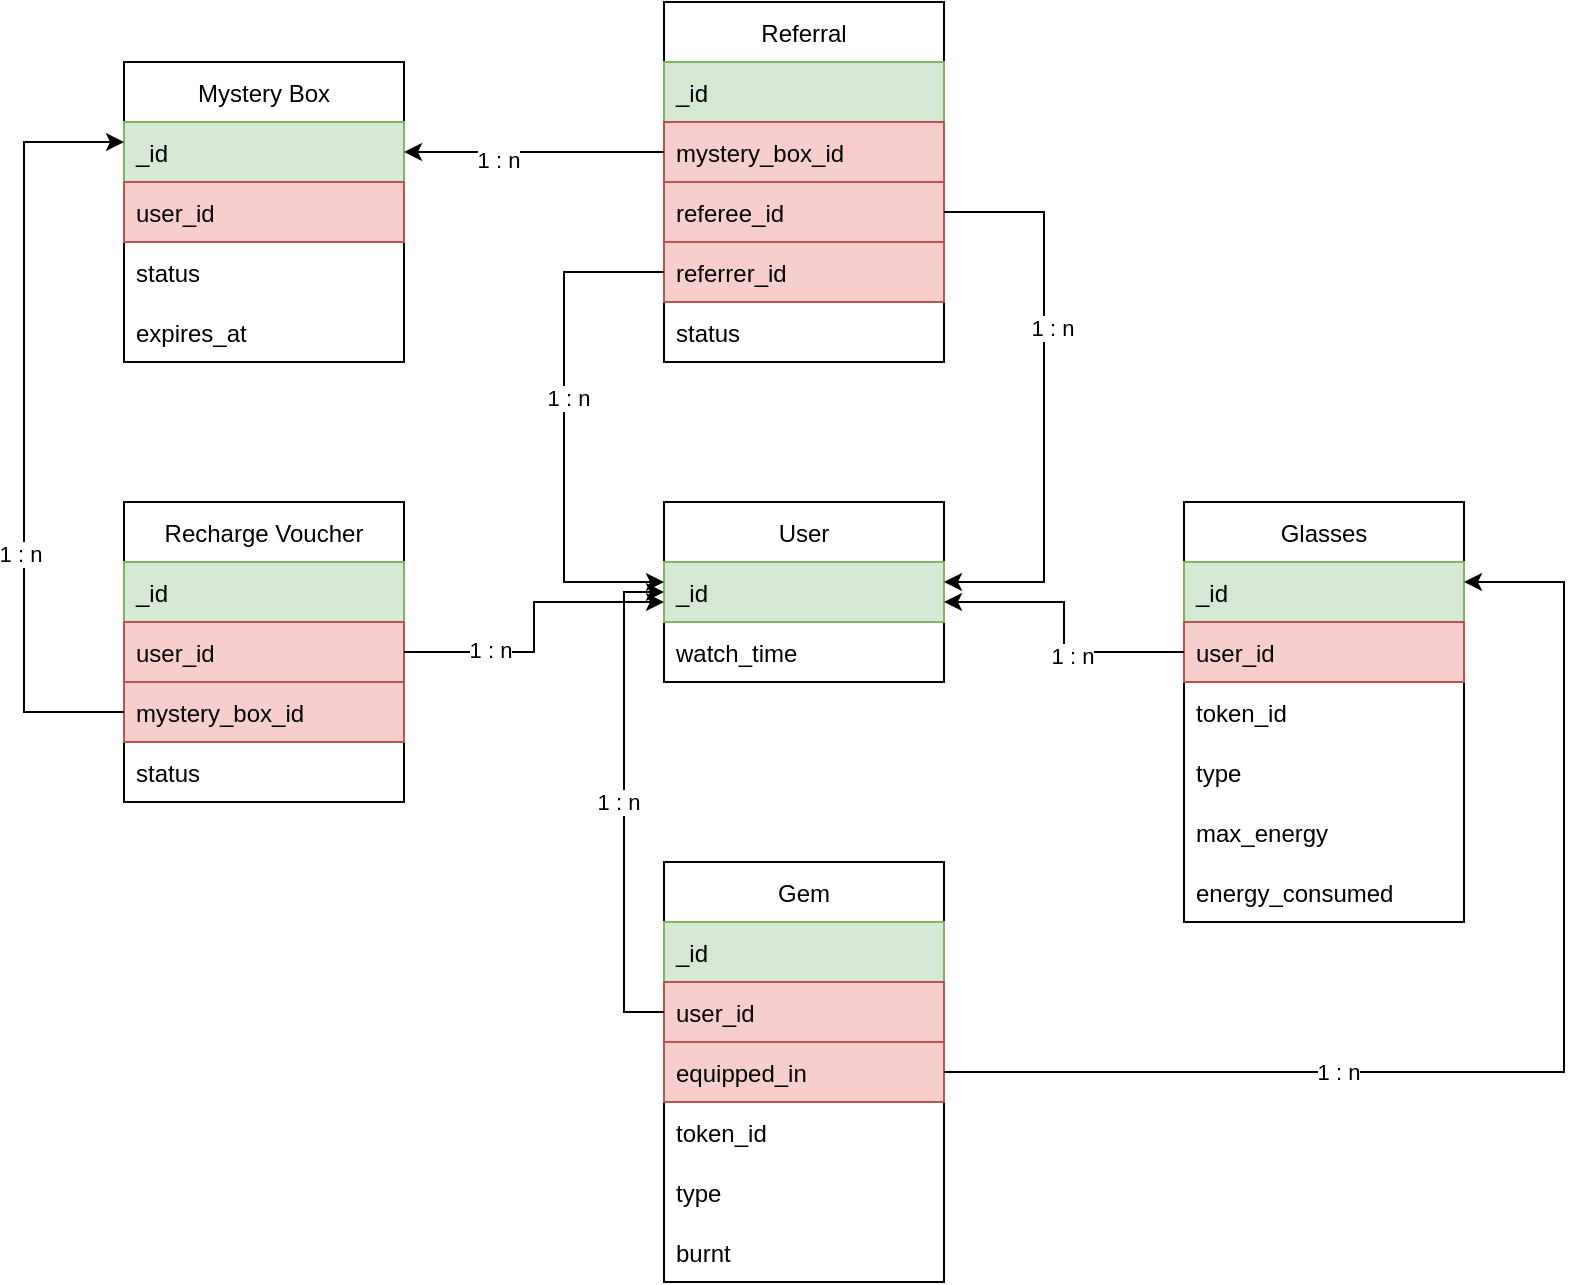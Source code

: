 <mxfile version="20.2.1" type="github">
  <diagram id="acP68zsj97dmY6Sf0IXW" name="Page-1">
    <mxGraphModel dx="648" dy="712" grid="1" gridSize="10" guides="1" tooltips="1" connect="1" arrows="1" fold="1" page="1" pageScale="1" pageWidth="827" pageHeight="1169" math="0" shadow="0">
      <root>
        <mxCell id="0" />
        <mxCell id="1" parent="0" />
        <mxCell id="Qq_VRPktxRhrN_NKrk4j-2" value="Mystery Box" style="swimlane;fontStyle=0;childLayout=stackLayout;horizontal=1;startSize=30;horizontalStack=0;resizeParent=1;resizeParentMax=0;resizeLast=0;collapsible=1;marginBottom=0;" vertex="1" parent="1">
          <mxGeometry x="1150" y="470" width="140" height="150" as="geometry">
            <mxRectangle x="1101" y="490" width="60" height="30" as="alternateBounds" />
          </mxGeometry>
        </mxCell>
        <mxCell id="Qq_VRPktxRhrN_NKrk4j-3" value="_id" style="text;strokeColor=#82b366;fillColor=#d5e8d4;align=left;verticalAlign=middle;spacingLeft=4;spacingRight=4;overflow=hidden;points=[[0,0.5],[1,0.5]];portConstraint=eastwest;rotatable=0;" vertex="1" parent="Qq_VRPktxRhrN_NKrk4j-2">
          <mxGeometry y="30" width="140" height="30" as="geometry" />
        </mxCell>
        <mxCell id="Qq_VRPktxRhrN_NKrk4j-6" value="user_id" style="text;strokeColor=#b85450;fillColor=#f8cecc;align=left;verticalAlign=middle;spacingLeft=4;spacingRight=4;overflow=hidden;points=[[0,0.5],[1,0.5]];portConstraint=eastwest;rotatable=0;" vertex="1" parent="Qq_VRPktxRhrN_NKrk4j-2">
          <mxGeometry y="60" width="140" height="30" as="geometry" />
        </mxCell>
        <mxCell id="Qq_VRPktxRhrN_NKrk4j-7" value="status" style="text;strokeColor=none;fillColor=none;align=left;verticalAlign=middle;spacingLeft=4;spacingRight=4;overflow=hidden;points=[[0,0.5],[1,0.5]];portConstraint=eastwest;rotatable=0;" vertex="1" parent="Qq_VRPktxRhrN_NKrk4j-2">
          <mxGeometry y="90" width="140" height="30" as="geometry" />
        </mxCell>
        <mxCell id="Qq_VRPktxRhrN_NKrk4j-8" value="expires_at" style="text;strokeColor=none;fillColor=none;align=left;verticalAlign=middle;spacingLeft=4;spacingRight=4;overflow=hidden;points=[[0,0.5],[1,0.5]];portConstraint=eastwest;rotatable=0;" vertex="1" parent="Qq_VRPktxRhrN_NKrk4j-2">
          <mxGeometry y="120" width="140" height="30" as="geometry" />
        </mxCell>
        <mxCell id="Qq_VRPktxRhrN_NKrk4j-9" value="Recharge Voucher" style="swimlane;fontStyle=0;childLayout=stackLayout;horizontal=1;startSize=30;horizontalStack=0;resizeParent=1;resizeParentMax=0;resizeLast=0;collapsible=1;marginBottom=0;" vertex="1" parent="1">
          <mxGeometry x="1150" y="690" width="140" height="150" as="geometry">
            <mxRectangle x="1101" y="490" width="60" height="30" as="alternateBounds" />
          </mxGeometry>
        </mxCell>
        <mxCell id="Qq_VRPktxRhrN_NKrk4j-10" value="_id" style="text;strokeColor=#82b366;fillColor=#d5e8d4;align=left;verticalAlign=middle;spacingLeft=4;spacingRight=4;overflow=hidden;points=[[0,0.5],[1,0.5]];portConstraint=eastwest;rotatable=0;" vertex="1" parent="Qq_VRPktxRhrN_NKrk4j-9">
          <mxGeometry y="30" width="140" height="30" as="geometry" />
        </mxCell>
        <mxCell id="Qq_VRPktxRhrN_NKrk4j-11" value="user_id" style="text;strokeColor=#b85450;fillColor=#f8cecc;align=left;verticalAlign=middle;spacingLeft=4;spacingRight=4;overflow=hidden;points=[[0,0.5],[1,0.5]];portConstraint=eastwest;rotatable=0;" vertex="1" parent="Qq_VRPktxRhrN_NKrk4j-9">
          <mxGeometry y="60" width="140" height="30" as="geometry" />
        </mxCell>
        <mxCell id="Qq_VRPktxRhrN_NKrk4j-12" value="mystery_box_id" style="text;strokeColor=#b85450;fillColor=#f8cecc;align=left;verticalAlign=middle;spacingLeft=4;spacingRight=4;overflow=hidden;points=[[0,0.5],[1,0.5]];portConstraint=eastwest;rotatable=0;" vertex="1" parent="Qq_VRPktxRhrN_NKrk4j-9">
          <mxGeometry y="90" width="140" height="30" as="geometry" />
        </mxCell>
        <mxCell id="Qq_VRPktxRhrN_NKrk4j-13" value="status" style="text;strokeColor=none;fillColor=none;align=left;verticalAlign=middle;spacingLeft=4;spacingRight=4;overflow=hidden;points=[[0,0.5],[1,0.5]];portConstraint=eastwest;rotatable=0;" vertex="1" parent="Qq_VRPktxRhrN_NKrk4j-9">
          <mxGeometry y="120" width="140" height="30" as="geometry" />
        </mxCell>
        <mxCell id="Qq_VRPktxRhrN_NKrk4j-14" value="Gem" style="swimlane;fontStyle=0;childLayout=stackLayout;horizontal=1;startSize=30;horizontalStack=0;resizeParent=1;resizeParentMax=0;resizeLast=0;collapsible=1;marginBottom=0;" vertex="1" parent="1">
          <mxGeometry x="1420" y="870" width="140" height="210" as="geometry">
            <mxRectangle x="1101" y="490" width="60" height="30" as="alternateBounds" />
          </mxGeometry>
        </mxCell>
        <mxCell id="Qq_VRPktxRhrN_NKrk4j-15" value="_id" style="text;strokeColor=#82b366;fillColor=#d5e8d4;align=left;verticalAlign=middle;spacingLeft=4;spacingRight=4;overflow=hidden;points=[[0,0.5],[1,0.5]];portConstraint=eastwest;rotatable=0;" vertex="1" parent="Qq_VRPktxRhrN_NKrk4j-14">
          <mxGeometry y="30" width="140" height="30" as="geometry" />
        </mxCell>
        <mxCell id="Qq_VRPktxRhrN_NKrk4j-16" value="user_id" style="text;strokeColor=#b85450;fillColor=#f8cecc;align=left;verticalAlign=middle;spacingLeft=4;spacingRight=4;overflow=hidden;points=[[0,0.5],[1,0.5]];portConstraint=eastwest;rotatable=0;" vertex="1" parent="Qq_VRPktxRhrN_NKrk4j-14">
          <mxGeometry y="60" width="140" height="30" as="geometry" />
        </mxCell>
        <mxCell id="Qq_VRPktxRhrN_NKrk4j-44" value="equipped_in" style="text;strokeColor=#b85450;fillColor=#f8cecc;align=left;verticalAlign=middle;spacingLeft=4;spacingRight=4;overflow=hidden;points=[[0,0.5],[1,0.5]];portConstraint=eastwest;rotatable=0;" vertex="1" parent="Qq_VRPktxRhrN_NKrk4j-14">
          <mxGeometry y="90" width="140" height="30" as="geometry" />
        </mxCell>
        <mxCell id="Qq_VRPktxRhrN_NKrk4j-17" value="token_id" style="text;strokeColor=none;fillColor=none;align=left;verticalAlign=middle;spacingLeft=4;spacingRight=4;overflow=hidden;points=[[0,0.5],[1,0.5]];portConstraint=eastwest;rotatable=0;" vertex="1" parent="Qq_VRPktxRhrN_NKrk4j-14">
          <mxGeometry y="120" width="140" height="30" as="geometry" />
        </mxCell>
        <mxCell id="Qq_VRPktxRhrN_NKrk4j-18" value="type" style="text;strokeColor=none;fillColor=none;align=left;verticalAlign=middle;spacingLeft=4;spacingRight=4;overflow=hidden;points=[[0,0.5],[1,0.5]];portConstraint=eastwest;rotatable=0;" vertex="1" parent="Qq_VRPktxRhrN_NKrk4j-14">
          <mxGeometry y="150" width="140" height="30" as="geometry" />
        </mxCell>
        <mxCell id="Qq_VRPktxRhrN_NKrk4j-49" value="burnt" style="text;strokeColor=none;fillColor=none;align=left;verticalAlign=middle;spacingLeft=4;spacingRight=4;overflow=hidden;points=[[0,0.5],[1,0.5]];portConstraint=eastwest;rotatable=0;" vertex="1" parent="Qq_VRPktxRhrN_NKrk4j-14">
          <mxGeometry y="180" width="140" height="30" as="geometry" />
        </mxCell>
        <mxCell id="Qq_VRPktxRhrN_NKrk4j-19" value="Glasses" style="swimlane;fontStyle=0;childLayout=stackLayout;horizontal=1;startSize=30;horizontalStack=0;resizeParent=1;resizeParentMax=0;resizeLast=0;collapsible=1;marginBottom=0;" vertex="1" parent="1">
          <mxGeometry x="1680" y="690" width="140" height="210" as="geometry">
            <mxRectangle x="1101" y="490" width="60" height="30" as="alternateBounds" />
          </mxGeometry>
        </mxCell>
        <mxCell id="Qq_VRPktxRhrN_NKrk4j-20" value="_id" style="text;strokeColor=#82b366;fillColor=#d5e8d4;align=left;verticalAlign=middle;spacingLeft=4;spacingRight=4;overflow=hidden;points=[[0,0.5],[1,0.5]];portConstraint=eastwest;rotatable=0;" vertex="1" parent="Qq_VRPktxRhrN_NKrk4j-19">
          <mxGeometry y="30" width="140" height="30" as="geometry" />
        </mxCell>
        <mxCell id="Qq_VRPktxRhrN_NKrk4j-21" value="user_id" style="text;strokeColor=#b85450;fillColor=#f8cecc;align=left;verticalAlign=middle;spacingLeft=4;spacingRight=4;overflow=hidden;points=[[0,0.5],[1,0.5]];portConstraint=eastwest;rotatable=0;" vertex="1" parent="Qq_VRPktxRhrN_NKrk4j-19">
          <mxGeometry y="60" width="140" height="30" as="geometry" />
        </mxCell>
        <mxCell id="Qq_VRPktxRhrN_NKrk4j-35" value="token_id" style="text;strokeColor=none;fillColor=none;align=left;verticalAlign=middle;spacingLeft=4;spacingRight=4;overflow=hidden;points=[[0,0.5],[1,0.5]];portConstraint=eastwest;rotatable=0;" vertex="1" parent="Qq_VRPktxRhrN_NKrk4j-19">
          <mxGeometry y="90" width="140" height="30" as="geometry" />
        </mxCell>
        <mxCell id="Qq_VRPktxRhrN_NKrk4j-36" value="type" style="text;strokeColor=none;fillColor=none;align=left;verticalAlign=middle;spacingLeft=4;spacingRight=4;overflow=hidden;points=[[0,0.5],[1,0.5]];portConstraint=eastwest;rotatable=0;" vertex="1" parent="Qq_VRPktxRhrN_NKrk4j-19">
          <mxGeometry y="120" width="140" height="30" as="geometry" />
        </mxCell>
        <mxCell id="Qq_VRPktxRhrN_NKrk4j-22" value="max_energy" style="text;strokeColor=none;fillColor=none;align=left;verticalAlign=middle;spacingLeft=4;spacingRight=4;overflow=hidden;points=[[0,0.5],[1,0.5]];portConstraint=eastwest;rotatable=0;" vertex="1" parent="Qq_VRPktxRhrN_NKrk4j-19">
          <mxGeometry y="150" width="140" height="30" as="geometry" />
        </mxCell>
        <mxCell id="Qq_VRPktxRhrN_NKrk4j-23" value="energy_consumed" style="text;strokeColor=none;fillColor=none;align=left;verticalAlign=middle;spacingLeft=4;spacingRight=4;overflow=hidden;points=[[0,0.5],[1,0.5]];portConstraint=eastwest;rotatable=0;" vertex="1" parent="Qq_VRPktxRhrN_NKrk4j-19">
          <mxGeometry y="180" width="140" height="30" as="geometry" />
        </mxCell>
        <mxCell id="Qq_VRPktxRhrN_NKrk4j-24" value="User" style="swimlane;fontStyle=0;childLayout=stackLayout;horizontal=1;startSize=30;horizontalStack=0;resizeParent=1;resizeParentMax=0;resizeLast=0;collapsible=1;marginBottom=0;" vertex="1" parent="1">
          <mxGeometry x="1420" y="690" width="140" height="90" as="geometry">
            <mxRectangle x="1101" y="490" width="60" height="30" as="alternateBounds" />
          </mxGeometry>
        </mxCell>
        <mxCell id="Qq_VRPktxRhrN_NKrk4j-25" value="_id" style="text;strokeColor=#82b366;fillColor=#d5e8d4;align=left;verticalAlign=middle;spacingLeft=4;spacingRight=4;overflow=hidden;points=[[0,0.5],[1,0.5]];portConstraint=eastwest;rotatable=0;" vertex="1" parent="Qq_VRPktxRhrN_NKrk4j-24">
          <mxGeometry y="30" width="140" height="30" as="geometry" />
        </mxCell>
        <mxCell id="Qq_VRPktxRhrN_NKrk4j-26" value="watch_time" style="text;strokeColor=none;fillColor=none;align=left;verticalAlign=middle;spacingLeft=4;spacingRight=4;overflow=hidden;points=[[0,0.5],[1,0.5]];portConstraint=eastwest;rotatable=0;" vertex="1" parent="Qq_VRPktxRhrN_NKrk4j-24">
          <mxGeometry y="60" width="140" height="30" as="geometry" />
        </mxCell>
        <mxCell id="Qq_VRPktxRhrN_NKrk4j-29" value="Referral" style="swimlane;fontStyle=0;childLayout=stackLayout;horizontal=1;startSize=30;horizontalStack=0;resizeParent=1;resizeParentMax=0;resizeLast=0;collapsible=1;marginBottom=0;" vertex="1" parent="1">
          <mxGeometry x="1420" y="440" width="140" height="180" as="geometry">
            <mxRectangle x="1101" y="490" width="60" height="30" as="alternateBounds" />
          </mxGeometry>
        </mxCell>
        <mxCell id="Qq_VRPktxRhrN_NKrk4j-30" value="_id" style="text;strokeColor=#82b366;fillColor=#d5e8d4;align=left;verticalAlign=middle;spacingLeft=4;spacingRight=4;overflow=hidden;points=[[0,0.5],[1,0.5]];portConstraint=eastwest;rotatable=0;" vertex="1" parent="Qq_VRPktxRhrN_NKrk4j-29">
          <mxGeometry y="30" width="140" height="30" as="geometry" />
        </mxCell>
        <mxCell id="Qq_VRPktxRhrN_NKrk4j-33" value="mystery_box_id" style="text;strokeColor=#b85450;fillColor=#f8cecc;align=left;verticalAlign=middle;spacingLeft=4;spacingRight=4;overflow=hidden;points=[[0,0.5],[1,0.5]];portConstraint=eastwest;rotatable=0;" vertex="1" parent="Qq_VRPktxRhrN_NKrk4j-29">
          <mxGeometry y="60" width="140" height="30" as="geometry" />
        </mxCell>
        <mxCell id="Qq_VRPktxRhrN_NKrk4j-32" value="referee_id" style="text;strokeColor=#b85450;fillColor=#f8cecc;align=left;verticalAlign=middle;spacingLeft=4;spacingRight=4;overflow=hidden;points=[[0,0.5],[1,0.5]];portConstraint=eastwest;rotatable=0;" vertex="1" parent="Qq_VRPktxRhrN_NKrk4j-29">
          <mxGeometry y="90" width="140" height="30" as="geometry" />
        </mxCell>
        <mxCell id="Qq_VRPktxRhrN_NKrk4j-31" value="referrer_id" style="text;strokeColor=#b85450;fillColor=#f8cecc;align=left;verticalAlign=middle;spacingLeft=4;spacingRight=4;overflow=hidden;points=[[0,0.5],[1,0.5]];portConstraint=eastwest;rotatable=0;" vertex="1" parent="Qq_VRPktxRhrN_NKrk4j-29">
          <mxGeometry y="120" width="140" height="30" as="geometry" />
        </mxCell>
        <mxCell id="Qq_VRPktxRhrN_NKrk4j-34" value="status" style="text;strokeColor=none;fillColor=none;align=left;verticalAlign=middle;spacingLeft=4;spacingRight=4;overflow=hidden;points=[[0,0.5],[1,0.5]];portConstraint=eastwest;rotatable=0;" vertex="1" parent="Qq_VRPktxRhrN_NKrk4j-29">
          <mxGeometry y="150" width="140" height="30" as="geometry" />
        </mxCell>
        <mxCell id="Qq_VRPktxRhrN_NKrk4j-38" style="edgeStyle=orthogonalEdgeStyle;rounded=0;orthogonalLoop=1;jettySize=auto;html=1;" edge="1" parent="1" source="Qq_VRPktxRhrN_NKrk4j-31" target="Qq_VRPktxRhrN_NKrk4j-25">
          <mxGeometry relative="1" as="geometry">
            <Array as="points">
              <mxPoint x="1370" y="575" />
              <mxPoint x="1370" y="730" />
            </Array>
          </mxGeometry>
        </mxCell>
        <mxCell id="Qq_VRPktxRhrN_NKrk4j-54" value="1 : n" style="edgeLabel;html=1;align=center;verticalAlign=middle;resizable=0;points=[];" vertex="1" connectable="0" parent="Qq_VRPktxRhrN_NKrk4j-38">
          <mxGeometry x="-0.119" y="2" relative="1" as="geometry">
            <mxPoint as="offset" />
          </mxGeometry>
        </mxCell>
        <mxCell id="Qq_VRPktxRhrN_NKrk4j-39" style="edgeStyle=orthogonalEdgeStyle;rounded=0;orthogonalLoop=1;jettySize=auto;html=1;" edge="1" parent="1" source="Qq_VRPktxRhrN_NKrk4j-32" target="Qq_VRPktxRhrN_NKrk4j-25">
          <mxGeometry relative="1" as="geometry">
            <Array as="points">
              <mxPoint x="1610" y="545" />
              <mxPoint x="1610" y="730" />
            </Array>
          </mxGeometry>
        </mxCell>
        <mxCell id="Qq_VRPktxRhrN_NKrk4j-53" value="1 : n" style="edgeLabel;html=1;align=center;verticalAlign=middle;resizable=0;points=[];" vertex="1" connectable="0" parent="Qq_VRPktxRhrN_NKrk4j-39">
          <mxGeometry x="-0.245" y="4" relative="1" as="geometry">
            <mxPoint as="offset" />
          </mxGeometry>
        </mxCell>
        <mxCell id="Qq_VRPktxRhrN_NKrk4j-40" style="edgeStyle=orthogonalEdgeStyle;rounded=0;orthogonalLoop=1;jettySize=auto;html=1;" edge="1" parent="1" source="Qq_VRPktxRhrN_NKrk4j-33" target="Qq_VRPktxRhrN_NKrk4j-3">
          <mxGeometry relative="1" as="geometry">
            <Array as="points" />
          </mxGeometry>
        </mxCell>
        <mxCell id="Qq_VRPktxRhrN_NKrk4j-52" value="1 : n" style="edgeLabel;html=1;align=center;verticalAlign=middle;resizable=0;points=[];" vertex="1" connectable="0" parent="Qq_VRPktxRhrN_NKrk4j-40">
          <mxGeometry x="0.277" y="4" relative="1" as="geometry">
            <mxPoint as="offset" />
          </mxGeometry>
        </mxCell>
        <mxCell id="Qq_VRPktxRhrN_NKrk4j-41" style="edgeStyle=orthogonalEdgeStyle;rounded=0;orthogonalLoop=1;jettySize=auto;html=1;" edge="1" parent="1" source="Qq_VRPktxRhrN_NKrk4j-21" target="Qq_VRPktxRhrN_NKrk4j-25">
          <mxGeometry relative="1" as="geometry">
            <Array as="points">
              <mxPoint x="1620" y="765" />
              <mxPoint x="1620" y="740" />
            </Array>
          </mxGeometry>
        </mxCell>
        <mxCell id="Qq_VRPktxRhrN_NKrk4j-56" value="1 : n" style="edgeLabel;html=1;align=center;verticalAlign=middle;resizable=0;points=[];" vertex="1" connectable="0" parent="Qq_VRPktxRhrN_NKrk4j-41">
          <mxGeometry x="-0.223" y="2" relative="1" as="geometry">
            <mxPoint as="offset" />
          </mxGeometry>
        </mxCell>
        <mxCell id="Qq_VRPktxRhrN_NKrk4j-42" style="edgeStyle=orthogonalEdgeStyle;rounded=0;orthogonalLoop=1;jettySize=auto;html=1;" edge="1" parent="1" source="Qq_VRPktxRhrN_NKrk4j-11" target="Qq_VRPktxRhrN_NKrk4j-25">
          <mxGeometry relative="1" as="geometry">
            <Array as="points">
              <mxPoint x="1355" y="765" />
              <mxPoint x="1355" y="740" />
            </Array>
          </mxGeometry>
        </mxCell>
        <mxCell id="Qq_VRPktxRhrN_NKrk4j-55" value="1 : n" style="edgeLabel;html=1;align=center;verticalAlign=middle;resizable=0;points=[];" vertex="1" connectable="0" parent="Qq_VRPktxRhrN_NKrk4j-42">
          <mxGeometry x="-0.445" y="1" relative="1" as="geometry">
            <mxPoint as="offset" />
          </mxGeometry>
        </mxCell>
        <mxCell id="Qq_VRPktxRhrN_NKrk4j-43" style="edgeStyle=orthogonalEdgeStyle;rounded=0;orthogonalLoop=1;jettySize=auto;html=1;" edge="1" parent="1" source="Qq_VRPktxRhrN_NKrk4j-16" target="Qq_VRPktxRhrN_NKrk4j-25">
          <mxGeometry relative="1" as="geometry">
            <Array as="points">
              <mxPoint x="1400" y="945" />
              <mxPoint x="1400" y="735" />
            </Array>
          </mxGeometry>
        </mxCell>
        <mxCell id="Qq_VRPktxRhrN_NKrk4j-50" value="1 : n" style="edgeLabel;html=1;align=center;verticalAlign=middle;resizable=0;points=[];" vertex="1" connectable="0" parent="Qq_VRPktxRhrN_NKrk4j-43">
          <mxGeometry x="0.001" y="3" relative="1" as="geometry">
            <mxPoint as="offset" />
          </mxGeometry>
        </mxCell>
        <mxCell id="Qq_VRPktxRhrN_NKrk4j-45" style="edgeStyle=orthogonalEdgeStyle;rounded=0;orthogonalLoop=1;jettySize=auto;html=1;" edge="1" parent="1" source="Qq_VRPktxRhrN_NKrk4j-44" target="Qq_VRPktxRhrN_NKrk4j-20">
          <mxGeometry relative="1" as="geometry">
            <Array as="points">
              <mxPoint x="1870" y="975" />
              <mxPoint x="1870" y="730" />
            </Array>
          </mxGeometry>
        </mxCell>
        <mxCell id="Qq_VRPktxRhrN_NKrk4j-48" value="1 : n" style="edgeLabel;html=1;align=center;verticalAlign=middle;resizable=0;points=[];" vertex="1" connectable="0" parent="Qq_VRPktxRhrN_NKrk4j-45">
          <mxGeometry x="-0.349" relative="1" as="geometry">
            <mxPoint as="offset" />
          </mxGeometry>
        </mxCell>
        <mxCell id="Qq_VRPktxRhrN_NKrk4j-46" style="edgeStyle=orthogonalEdgeStyle;rounded=0;orthogonalLoop=1;jettySize=auto;html=1;" edge="1" parent="1" source="Qq_VRPktxRhrN_NKrk4j-12" target="Qq_VRPktxRhrN_NKrk4j-3">
          <mxGeometry relative="1" as="geometry">
            <Array as="points">
              <mxPoint x="1100" y="795" />
              <mxPoint x="1100" y="510" />
            </Array>
          </mxGeometry>
        </mxCell>
        <mxCell id="Qq_VRPktxRhrN_NKrk4j-51" value="1 : n" style="edgeLabel;html=1;align=center;verticalAlign=middle;resizable=0;points=[];" vertex="1" connectable="0" parent="Qq_VRPktxRhrN_NKrk4j-46">
          <mxGeometry x="-0.33" y="2" relative="1" as="geometry">
            <mxPoint as="offset" />
          </mxGeometry>
        </mxCell>
      </root>
    </mxGraphModel>
  </diagram>
</mxfile>
